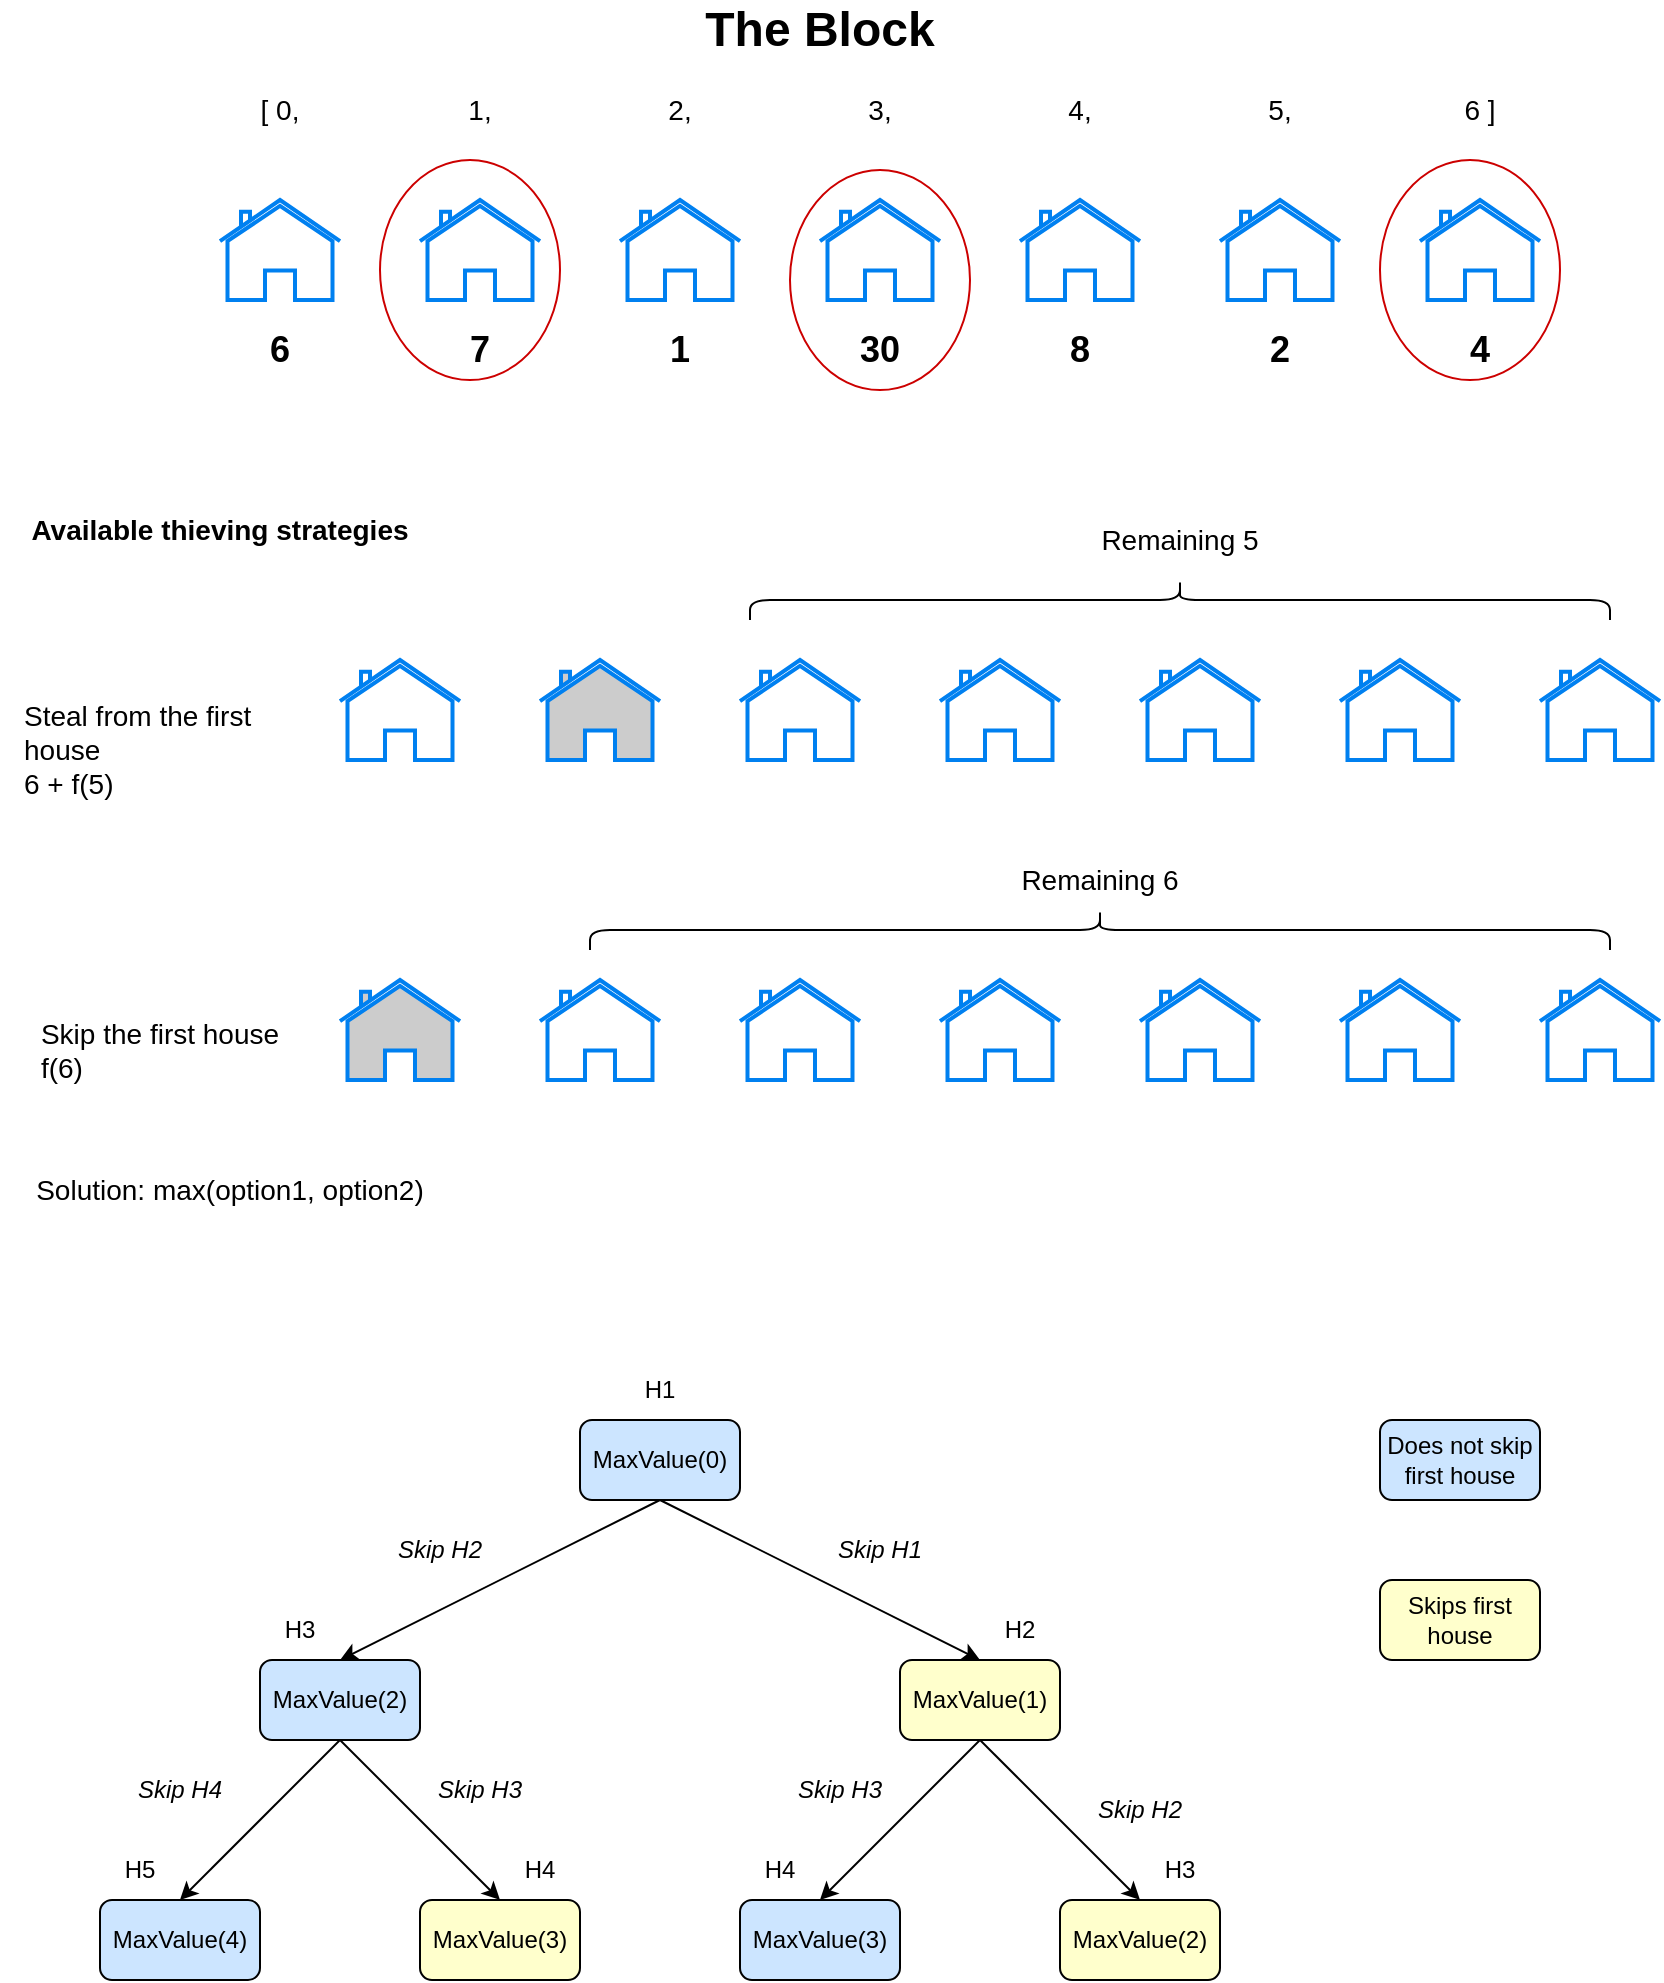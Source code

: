 <mxfile version="22.1.18" type="device">
  <diagram name="Page-1" id="ESasSLX2_qwE582Av_hp">
    <mxGraphModel dx="1242" dy="2201" grid="1" gridSize="10" guides="1" tooltips="1" connect="1" arrows="1" fold="1" page="1" pageScale="1" pageWidth="850" pageHeight="1100" math="0" shadow="0">
      <root>
        <mxCell id="0" />
        <mxCell id="1" parent="0" />
        <mxCell id="V6knezV7HBV5Vt1ftG3A-1" value="" style="html=1;verticalLabelPosition=bottom;align=center;labelBackgroundColor=#ffffff;verticalAlign=top;strokeWidth=2;strokeColor=#0080F0;shadow=0;dashed=0;shape=mxgraph.ios7.icons.home;" parent="1" vertex="1">
          <mxGeometry x="120" y="70" width="60" height="50" as="geometry" />
        </mxCell>
        <mxCell id="V6knezV7HBV5Vt1ftG3A-2" value="" style="html=1;verticalLabelPosition=bottom;align=center;labelBackgroundColor=#ffffff;verticalAlign=top;strokeWidth=2;strokeColor=#0080F0;shadow=0;dashed=0;shape=mxgraph.ios7.icons.home;" parent="1" vertex="1">
          <mxGeometry x="720" y="70" width="60" height="50" as="geometry" />
        </mxCell>
        <mxCell id="V6knezV7HBV5Vt1ftG3A-3" value="" style="html=1;verticalLabelPosition=bottom;align=center;labelBackgroundColor=#ffffff;verticalAlign=top;strokeWidth=2;strokeColor=#0080F0;shadow=0;dashed=0;shape=mxgraph.ios7.icons.home;" parent="1" vertex="1">
          <mxGeometry x="220" y="70" width="60" height="50" as="geometry" />
        </mxCell>
        <mxCell id="V6knezV7HBV5Vt1ftG3A-4" value="" style="html=1;verticalLabelPosition=bottom;align=center;labelBackgroundColor=#ffffff;verticalAlign=top;strokeWidth=2;strokeColor=#0080F0;shadow=0;dashed=0;shape=mxgraph.ios7.icons.home;" parent="1" vertex="1">
          <mxGeometry x="320" y="70" width="60" height="50" as="geometry" />
        </mxCell>
        <mxCell id="V6knezV7HBV5Vt1ftG3A-5" value="" style="html=1;verticalLabelPosition=bottom;align=center;labelBackgroundColor=#ffffff;verticalAlign=top;strokeWidth=2;strokeColor=#0080F0;shadow=0;dashed=0;shape=mxgraph.ios7.icons.home;" parent="1" vertex="1">
          <mxGeometry x="420" y="70" width="60" height="50" as="geometry" />
        </mxCell>
        <mxCell id="V6knezV7HBV5Vt1ftG3A-6" value="" style="html=1;verticalLabelPosition=bottom;align=center;labelBackgroundColor=#ffffff;verticalAlign=top;strokeWidth=2;strokeColor=#0080F0;shadow=0;dashed=0;shape=mxgraph.ios7.icons.home;" parent="1" vertex="1">
          <mxGeometry x="520" y="70" width="60" height="50" as="geometry" />
        </mxCell>
        <mxCell id="V6knezV7HBV5Vt1ftG3A-7" value="" style="html=1;verticalLabelPosition=bottom;align=center;labelBackgroundColor=#ffffff;verticalAlign=top;strokeWidth=2;strokeColor=#0080F0;shadow=0;dashed=0;shape=mxgraph.ios7.icons.home;" parent="1" vertex="1">
          <mxGeometry x="620" y="70" width="60" height="50" as="geometry" />
        </mxCell>
        <mxCell id="V6knezV7HBV5Vt1ftG3A-8" value="&lt;b&gt;&lt;font style=&quot;font-size: 18px;&quot;&gt;6&lt;/font&gt;&lt;/b&gt;" style="text;html=1;strokeColor=none;fillColor=none;align=center;verticalAlign=middle;whiteSpace=wrap;rounded=0;" parent="1" vertex="1">
          <mxGeometry x="120" y="130" width="60" height="30" as="geometry" />
        </mxCell>
        <mxCell id="V6knezV7HBV5Vt1ftG3A-11" value="&lt;b&gt;&lt;font style=&quot;font-size: 18px;&quot;&gt;7&lt;/font&gt;&lt;/b&gt;" style="text;html=1;strokeColor=none;fillColor=none;align=center;verticalAlign=middle;whiteSpace=wrap;rounded=0;" parent="1" vertex="1">
          <mxGeometry x="220" y="130" width="60" height="30" as="geometry" />
        </mxCell>
        <mxCell id="V6knezV7HBV5Vt1ftG3A-12" value="&lt;b&gt;&lt;font style=&quot;font-size: 18px;&quot;&gt;1&lt;/font&gt;&lt;/b&gt;" style="text;html=1;strokeColor=none;fillColor=none;align=center;verticalAlign=middle;whiteSpace=wrap;rounded=0;" parent="1" vertex="1">
          <mxGeometry x="320" y="130" width="60" height="30" as="geometry" />
        </mxCell>
        <mxCell id="V6knezV7HBV5Vt1ftG3A-13" value="&lt;b&gt;&lt;font style=&quot;font-size: 18px;&quot;&gt;30&lt;/font&gt;&lt;/b&gt;" style="text;html=1;strokeColor=none;fillColor=none;align=center;verticalAlign=middle;whiteSpace=wrap;rounded=0;" parent="1" vertex="1">
          <mxGeometry x="420" y="130" width="60" height="30" as="geometry" />
        </mxCell>
        <mxCell id="V6knezV7HBV5Vt1ftG3A-14" value="&lt;b&gt;&lt;font style=&quot;font-size: 18px;&quot;&gt;8&lt;/font&gt;&lt;/b&gt;" style="text;html=1;strokeColor=none;fillColor=none;align=center;verticalAlign=middle;whiteSpace=wrap;rounded=0;" parent="1" vertex="1">
          <mxGeometry x="520" y="130" width="60" height="30" as="geometry" />
        </mxCell>
        <mxCell id="V6knezV7HBV5Vt1ftG3A-15" value="&lt;b&gt;&lt;font style=&quot;font-size: 18px;&quot;&gt;2&lt;/font&gt;&lt;/b&gt;" style="text;html=1;strokeColor=none;fillColor=none;align=center;verticalAlign=middle;whiteSpace=wrap;rounded=0;" parent="1" vertex="1">
          <mxGeometry x="620" y="130" width="60" height="30" as="geometry" />
        </mxCell>
        <mxCell id="V6knezV7HBV5Vt1ftG3A-16" value="&lt;b&gt;&lt;font style=&quot;font-size: 18px;&quot;&gt;4&lt;/font&gt;&lt;/b&gt;" style="text;html=1;strokeColor=none;fillColor=none;align=center;verticalAlign=middle;whiteSpace=wrap;rounded=0;" parent="1" vertex="1">
          <mxGeometry x="720" y="130" width="60" height="30" as="geometry" />
        </mxCell>
        <mxCell id="V6knezV7HBV5Vt1ftG3A-17" value="&lt;font style=&quot;font-size: 24px;&quot;&gt;&lt;b&gt;The Block&lt;/b&gt;&lt;/font&gt;" style="text;html=1;strokeColor=none;fillColor=none;align=center;verticalAlign=middle;whiteSpace=wrap;rounded=0;" parent="1" vertex="1">
          <mxGeometry x="340" y="-30" width="160" height="30" as="geometry" />
        </mxCell>
        <mxCell id="V6knezV7HBV5Vt1ftG3A-18" value="&lt;font style=&quot;font-size: 14px;&quot;&gt;&lt;b&gt;Available thieving strategies&lt;/b&gt;&lt;/font&gt;" style="text;html=1;strokeColor=none;fillColor=none;align=center;verticalAlign=middle;whiteSpace=wrap;rounded=0;" parent="1" vertex="1">
          <mxGeometry x="20" y="220" width="200" height="30" as="geometry" />
        </mxCell>
        <mxCell id="V6knezV7HBV5Vt1ftG3A-19" value="" style="html=1;verticalLabelPosition=bottom;align=center;labelBackgroundColor=#ffffff;verticalAlign=top;strokeWidth=2;strokeColor=#0080F0;shadow=0;dashed=0;shape=mxgraph.ios7.icons.home;" parent="1" vertex="1">
          <mxGeometry x="180" y="300" width="60" height="50" as="geometry" />
        </mxCell>
        <mxCell id="V6knezV7HBV5Vt1ftG3A-20" value="" style="html=1;verticalLabelPosition=bottom;align=center;labelBackgroundColor=#ffffff;verticalAlign=top;strokeWidth=2;strokeColor=#0080F0;shadow=0;dashed=0;shape=mxgraph.ios7.icons.home;" parent="1" vertex="1">
          <mxGeometry x="780" y="300" width="60" height="50" as="geometry" />
        </mxCell>
        <mxCell id="V6knezV7HBV5Vt1ftG3A-21" value="" style="html=1;verticalLabelPosition=bottom;align=center;labelBackgroundColor=#ffffff;verticalAlign=top;strokeWidth=2;strokeColor=#0080F0;shadow=0;dashed=0;shape=mxgraph.ios7.icons.home;fillColor=#CCCCCC;" parent="1" vertex="1">
          <mxGeometry x="280" y="300" width="60" height="50" as="geometry" />
        </mxCell>
        <mxCell id="V6knezV7HBV5Vt1ftG3A-22" value="" style="html=1;verticalLabelPosition=bottom;align=center;labelBackgroundColor=#ffffff;verticalAlign=top;strokeWidth=2;strokeColor=#0080F0;shadow=0;dashed=0;shape=mxgraph.ios7.icons.home;" parent="1" vertex="1">
          <mxGeometry x="380" y="300" width="60" height="50" as="geometry" />
        </mxCell>
        <mxCell id="V6knezV7HBV5Vt1ftG3A-23" value="" style="html=1;verticalLabelPosition=bottom;align=center;labelBackgroundColor=#ffffff;verticalAlign=top;strokeWidth=2;strokeColor=#0080F0;shadow=0;dashed=0;shape=mxgraph.ios7.icons.home;" parent="1" vertex="1">
          <mxGeometry x="480" y="300" width="60" height="50" as="geometry" />
        </mxCell>
        <mxCell id="V6knezV7HBV5Vt1ftG3A-24" value="" style="html=1;verticalLabelPosition=bottom;align=center;labelBackgroundColor=#ffffff;verticalAlign=top;strokeWidth=2;strokeColor=#0080F0;shadow=0;dashed=0;shape=mxgraph.ios7.icons.home;" parent="1" vertex="1">
          <mxGeometry x="580" y="300" width="60" height="50" as="geometry" />
        </mxCell>
        <mxCell id="V6knezV7HBV5Vt1ftG3A-25" value="" style="html=1;verticalLabelPosition=bottom;align=center;labelBackgroundColor=#ffffff;verticalAlign=top;strokeWidth=2;strokeColor=#0080F0;shadow=0;dashed=0;shape=mxgraph.ios7.icons.home;" parent="1" vertex="1">
          <mxGeometry x="680" y="300" width="60" height="50" as="geometry" />
        </mxCell>
        <mxCell id="V6knezV7HBV5Vt1ftG3A-26" value="" style="html=1;verticalLabelPosition=bottom;align=center;labelBackgroundColor=#ffffff;verticalAlign=top;strokeWidth=2;strokeColor=#0080F0;shadow=0;dashed=0;shape=mxgraph.ios7.icons.home;fillColor=#CCCCCC;" parent="1" vertex="1">
          <mxGeometry x="180" y="460" width="60" height="50" as="geometry" />
        </mxCell>
        <mxCell id="V6knezV7HBV5Vt1ftG3A-27" value="" style="html=1;verticalLabelPosition=bottom;align=center;labelBackgroundColor=#ffffff;verticalAlign=top;strokeWidth=2;strokeColor=#0080F0;shadow=0;dashed=0;shape=mxgraph.ios7.icons.home;" parent="1" vertex="1">
          <mxGeometry x="780" y="460" width="60" height="50" as="geometry" />
        </mxCell>
        <mxCell id="V6knezV7HBV5Vt1ftG3A-28" value="" style="html=1;verticalLabelPosition=bottom;align=center;labelBackgroundColor=#ffffff;verticalAlign=top;strokeWidth=2;strokeColor=#0080F0;shadow=0;dashed=0;shape=mxgraph.ios7.icons.home;" parent="1" vertex="1">
          <mxGeometry x="280" y="460" width="60" height="50" as="geometry" />
        </mxCell>
        <mxCell id="V6knezV7HBV5Vt1ftG3A-29" value="" style="html=1;verticalLabelPosition=bottom;align=center;labelBackgroundColor=#ffffff;verticalAlign=top;strokeWidth=2;strokeColor=#0080F0;shadow=0;dashed=0;shape=mxgraph.ios7.icons.home;" parent="1" vertex="1">
          <mxGeometry x="380" y="460" width="60" height="50" as="geometry" />
        </mxCell>
        <mxCell id="V6knezV7HBV5Vt1ftG3A-30" value="" style="html=1;verticalLabelPosition=bottom;align=center;labelBackgroundColor=#ffffff;verticalAlign=top;strokeWidth=2;strokeColor=#0080F0;shadow=0;dashed=0;shape=mxgraph.ios7.icons.home;" parent="1" vertex="1">
          <mxGeometry x="480" y="460" width="60" height="50" as="geometry" />
        </mxCell>
        <mxCell id="V6knezV7HBV5Vt1ftG3A-31" value="" style="html=1;verticalLabelPosition=bottom;align=center;labelBackgroundColor=#ffffff;verticalAlign=top;strokeWidth=2;strokeColor=#0080F0;shadow=0;dashed=0;shape=mxgraph.ios7.icons.home;" parent="1" vertex="1">
          <mxGeometry x="580" y="460" width="60" height="50" as="geometry" />
        </mxCell>
        <mxCell id="V6knezV7HBV5Vt1ftG3A-32" value="" style="html=1;verticalLabelPosition=bottom;align=center;labelBackgroundColor=#ffffff;verticalAlign=top;strokeWidth=2;strokeColor=#0080F0;shadow=0;dashed=0;shape=mxgraph.ios7.icons.home;" parent="1" vertex="1">
          <mxGeometry x="680" y="460" width="60" height="50" as="geometry" />
        </mxCell>
        <mxCell id="V6knezV7HBV5Vt1ftG3A-34" value="&lt;span style=&quot;font-size: 14px;&quot;&gt;Solution: max(option1, option2)&lt;br&gt;&lt;/span&gt;" style="text;html=1;strokeColor=none;fillColor=none;align=center;verticalAlign=middle;whiteSpace=wrap;rounded=0;" parent="1" vertex="1">
          <mxGeometry x="20" y="540" width="210" height="50" as="geometry" />
        </mxCell>
        <mxCell id="V6knezV7HBV5Vt1ftG3A-35" value="&lt;span style=&quot;font-size: 14px;&quot;&gt;Steal from the first house&lt;br&gt;6 + f(5)&lt;/span&gt;" style="text;html=1;strokeColor=none;fillColor=none;align=left;verticalAlign=middle;whiteSpace=wrap;rounded=0;" parent="1" vertex="1">
          <mxGeometry x="20" y="320" width="120" height="50" as="geometry" />
        </mxCell>
        <mxCell id="V6knezV7HBV5Vt1ftG3A-36" value="" style="shape=curlyBracket;whiteSpace=wrap;html=1;rounded=1;flipH=1;labelPosition=right;verticalLabelPosition=middle;align=left;verticalAlign=middle;rotation=-90;" parent="1" vertex="1">
          <mxGeometry x="590" y="55" width="20" height="430" as="geometry" />
        </mxCell>
        <mxCell id="V6knezV7HBV5Vt1ftG3A-37" value="" style="shape=curlyBracket;whiteSpace=wrap;html=1;rounded=1;flipH=1;labelPosition=right;verticalLabelPosition=middle;align=left;verticalAlign=middle;rotation=-90;" parent="1" vertex="1">
          <mxGeometry x="550" y="180" width="20" height="510" as="geometry" />
        </mxCell>
        <mxCell id="V6knezV7HBV5Vt1ftG3A-39" value="&lt;span style=&quot;font-size: 14px;&quot;&gt;Remaining 6&lt;/span&gt;" style="text;html=1;strokeColor=none;fillColor=none;align=center;verticalAlign=middle;whiteSpace=wrap;rounded=0;" parent="1" vertex="1">
          <mxGeometry x="480" y="400" width="160" height="20" as="geometry" />
        </mxCell>
        <mxCell id="V6knezV7HBV5Vt1ftG3A-40" value="&lt;span style=&quot;font-size: 14px;&quot;&gt;Remaining 5&lt;/span&gt;" style="text;html=1;strokeColor=none;fillColor=none;align=center;verticalAlign=middle;whiteSpace=wrap;rounded=0;" parent="1" vertex="1">
          <mxGeometry x="520" y="230" width="160" height="20" as="geometry" />
        </mxCell>
        <mxCell id="V6knezV7HBV5Vt1ftG3A-41" value="&lt;div style=&quot;text-align: left;&quot;&gt;&lt;span style=&quot;font-size: 14px; background-color: initial;&quot;&gt;Skip the first house&lt;/span&gt;&lt;/div&gt;&lt;span style=&quot;font-size: 14px;&quot;&gt;&lt;div style=&quot;text-align: left;&quot;&gt;&lt;span style=&quot;background-color: initial;&quot;&gt;f(6)&lt;/span&gt;&lt;/div&gt;&lt;/span&gt;" style="text;html=1;strokeColor=none;fillColor=none;align=center;verticalAlign=middle;whiteSpace=wrap;rounded=0;" parent="1" vertex="1">
          <mxGeometry x="10" y="470" width="160" height="50" as="geometry" />
        </mxCell>
        <mxCell id="V6knezV7HBV5Vt1ftG3A-51" style="rounded=0;orthogonalLoop=1;jettySize=auto;html=1;exitX=0.5;exitY=1;exitDx=0;exitDy=0;entryX=0.5;entryY=0;entryDx=0;entryDy=0;" parent="1" source="V6knezV7HBV5Vt1ftG3A-42" target="V6knezV7HBV5Vt1ftG3A-43" edge="1">
          <mxGeometry relative="1" as="geometry" />
        </mxCell>
        <mxCell id="V6knezV7HBV5Vt1ftG3A-52" style="rounded=0;orthogonalLoop=1;jettySize=auto;html=1;exitX=0.5;exitY=1;exitDx=0;exitDy=0;entryX=0.5;entryY=0;entryDx=0;entryDy=0;" parent="1" source="V6knezV7HBV5Vt1ftG3A-42" target="V6knezV7HBV5Vt1ftG3A-44" edge="1">
          <mxGeometry relative="1" as="geometry" />
        </mxCell>
        <mxCell id="V6knezV7HBV5Vt1ftG3A-42" value="MaxValue(0)" style="rounded=1;whiteSpace=wrap;html=1;align=center;fillColor=#CCE5FF;" parent="1" vertex="1">
          <mxGeometry x="300" y="680" width="80" height="40" as="geometry" />
        </mxCell>
        <mxCell id="V6knezV7HBV5Vt1ftG3A-53" style="rounded=0;orthogonalLoop=1;jettySize=auto;html=1;exitX=0.5;exitY=1;exitDx=0;exitDy=0;entryX=0.5;entryY=0;entryDx=0;entryDy=0;" parent="1" source="V6knezV7HBV5Vt1ftG3A-43" target="V6knezV7HBV5Vt1ftG3A-45" edge="1">
          <mxGeometry relative="1" as="geometry" />
        </mxCell>
        <mxCell id="V6knezV7HBV5Vt1ftG3A-54" style="rounded=0;orthogonalLoop=1;jettySize=auto;html=1;exitX=0.5;exitY=1;exitDx=0;exitDy=0;entryX=0.5;entryY=0;entryDx=0;entryDy=0;" parent="1" source="V6knezV7HBV5Vt1ftG3A-43" target="V6knezV7HBV5Vt1ftG3A-48" edge="1">
          <mxGeometry relative="1" as="geometry" />
        </mxCell>
        <mxCell id="V6knezV7HBV5Vt1ftG3A-43" value="MaxValue(2)" style="rounded=1;whiteSpace=wrap;html=1;align=center;fillColor=#CCE5FF;" parent="1" vertex="1">
          <mxGeometry x="140" y="800" width="80" height="40" as="geometry" />
        </mxCell>
        <mxCell id="V6knezV7HBV5Vt1ftG3A-55" style="rounded=0;orthogonalLoop=1;jettySize=auto;html=1;exitX=0.5;exitY=1;exitDx=0;exitDy=0;entryX=0.5;entryY=0;entryDx=0;entryDy=0;" parent="1" source="V6knezV7HBV5Vt1ftG3A-44" target="V6knezV7HBV5Vt1ftG3A-49" edge="1">
          <mxGeometry relative="1" as="geometry" />
        </mxCell>
        <mxCell id="V6knezV7HBV5Vt1ftG3A-56" style="rounded=0;orthogonalLoop=1;jettySize=auto;html=1;exitX=0.5;exitY=1;exitDx=0;exitDy=0;entryX=0.5;entryY=0;entryDx=0;entryDy=0;" parent="1" source="V6knezV7HBV5Vt1ftG3A-44" target="V6knezV7HBV5Vt1ftG3A-46" edge="1">
          <mxGeometry relative="1" as="geometry" />
        </mxCell>
        <mxCell id="V6knezV7HBV5Vt1ftG3A-44" value="MaxValue(1)" style="rounded=1;whiteSpace=wrap;html=1;align=center;fillColor=#FFFFCC;" parent="1" vertex="1">
          <mxGeometry x="460" y="800" width="80" height="40" as="geometry" />
        </mxCell>
        <mxCell id="V6knezV7HBV5Vt1ftG3A-45" value="MaxValue(4)" style="rounded=1;whiteSpace=wrap;html=1;align=center;fillColor=#CCE5FF;" parent="1" vertex="1">
          <mxGeometry x="60" y="920" width="80" height="40" as="geometry" />
        </mxCell>
        <mxCell id="V6knezV7HBV5Vt1ftG3A-46" value="MaxValue(2)" style="rounded=1;whiteSpace=wrap;html=1;align=center;fillColor=#FFFFCC;" parent="1" vertex="1">
          <mxGeometry x="540" y="920" width="80" height="40" as="geometry" />
        </mxCell>
        <mxCell id="V6knezV7HBV5Vt1ftG3A-47" value="Does not skip first house" style="rounded=1;whiteSpace=wrap;html=1;align=center;fillColor=#CCE5FF;" parent="1" vertex="1">
          <mxGeometry x="700" y="680" width="80" height="40" as="geometry" />
        </mxCell>
        <mxCell id="V6knezV7HBV5Vt1ftG3A-48" value="MaxValue(3)" style="rounded=1;whiteSpace=wrap;html=1;align=center;fillColor=#FFFFCC;" parent="1" vertex="1">
          <mxGeometry x="220" y="920" width="80" height="40" as="geometry" />
        </mxCell>
        <mxCell id="V6knezV7HBV5Vt1ftG3A-49" value="MaxValue(3)" style="rounded=1;whiteSpace=wrap;html=1;align=center;fillColor=#CCE5FF;" parent="1" vertex="1">
          <mxGeometry x="380" y="920" width="80" height="40" as="geometry" />
        </mxCell>
        <mxCell id="V6knezV7HBV5Vt1ftG3A-57" value="Skips first house" style="rounded=1;whiteSpace=wrap;html=1;align=center;fillColor=#FFFFCC;" parent="1" vertex="1">
          <mxGeometry x="700" y="760" width="80" height="40" as="geometry" />
        </mxCell>
        <mxCell id="V6knezV7HBV5Vt1ftG3A-58" value="H1" style="text;html=1;strokeColor=none;fillColor=none;align=center;verticalAlign=middle;whiteSpace=wrap;rounded=0;" parent="1" vertex="1">
          <mxGeometry x="320" y="650" width="40" height="30" as="geometry" />
        </mxCell>
        <mxCell id="V6knezV7HBV5Vt1ftG3A-59" value="H3" style="text;html=1;strokeColor=none;fillColor=none;align=center;verticalAlign=middle;whiteSpace=wrap;rounded=0;" parent="1" vertex="1">
          <mxGeometry x="580" y="890" width="40" height="30" as="geometry" />
        </mxCell>
        <mxCell id="V6knezV7HBV5Vt1ftG3A-60" value="H4" style="text;html=1;strokeColor=none;fillColor=none;align=center;verticalAlign=middle;whiteSpace=wrap;rounded=0;" parent="1" vertex="1">
          <mxGeometry x="380" y="890" width="40" height="30" as="geometry" />
        </mxCell>
        <mxCell id="V6knezV7HBV5Vt1ftG3A-61" value="H4" style="text;html=1;strokeColor=none;fillColor=none;align=center;verticalAlign=middle;whiteSpace=wrap;rounded=0;" parent="1" vertex="1">
          <mxGeometry x="260" y="890" width="40" height="30" as="geometry" />
        </mxCell>
        <mxCell id="V6knezV7HBV5Vt1ftG3A-62" value="H5" style="text;html=1;strokeColor=none;fillColor=none;align=center;verticalAlign=middle;whiteSpace=wrap;rounded=0;" parent="1" vertex="1">
          <mxGeometry x="60" y="890" width="40" height="30" as="geometry" />
        </mxCell>
        <mxCell id="V6knezV7HBV5Vt1ftG3A-63" value="H2" style="text;html=1;strokeColor=none;fillColor=none;align=center;verticalAlign=middle;whiteSpace=wrap;rounded=0;" parent="1" vertex="1">
          <mxGeometry x="500" y="770" width="40" height="30" as="geometry" />
        </mxCell>
        <mxCell id="V6knezV7HBV5Vt1ftG3A-64" value="H3" style="text;html=1;strokeColor=none;fillColor=none;align=center;verticalAlign=middle;whiteSpace=wrap;rounded=0;" parent="1" vertex="1">
          <mxGeometry x="140" y="770" width="40" height="30" as="geometry" />
        </mxCell>
        <mxCell id="V6knezV7HBV5Vt1ftG3A-65" value="&lt;i&gt;Skip H3&lt;/i&gt;" style="text;html=1;strokeColor=none;fillColor=none;align=center;verticalAlign=middle;whiteSpace=wrap;rounded=0;" parent="1" vertex="1">
          <mxGeometry x="220" y="850" width="60" height="30" as="geometry" />
        </mxCell>
        <mxCell id="V6knezV7HBV5Vt1ftG3A-66" value="&lt;i&gt;Skip H4&lt;/i&gt;" style="text;html=1;strokeColor=none;fillColor=none;align=center;verticalAlign=middle;whiteSpace=wrap;rounded=0;" parent="1" vertex="1">
          <mxGeometry x="70" y="850" width="60" height="30" as="geometry" />
        </mxCell>
        <mxCell id="V6knezV7HBV5Vt1ftG3A-67" value="&lt;i&gt;Skip H3&lt;/i&gt;" style="text;html=1;strokeColor=none;fillColor=none;align=center;verticalAlign=middle;whiteSpace=wrap;rounded=0;" parent="1" vertex="1">
          <mxGeometry x="400" y="850" width="60" height="30" as="geometry" />
        </mxCell>
        <mxCell id="V6knezV7HBV5Vt1ftG3A-68" value="&lt;i&gt;Skip H2&lt;/i&gt;" style="text;html=1;strokeColor=none;fillColor=none;align=center;verticalAlign=middle;whiteSpace=wrap;rounded=0;" parent="1" vertex="1">
          <mxGeometry x="550" y="860" width="60" height="30" as="geometry" />
        </mxCell>
        <mxCell id="V6knezV7HBV5Vt1ftG3A-69" value="&lt;i&gt;Skip H1&lt;/i&gt;" style="text;html=1;strokeColor=none;fillColor=none;align=center;verticalAlign=middle;whiteSpace=wrap;rounded=0;" parent="1" vertex="1">
          <mxGeometry x="420" y="730" width="60" height="30" as="geometry" />
        </mxCell>
        <mxCell id="V6knezV7HBV5Vt1ftG3A-70" value="&lt;i&gt;Skip H2&lt;/i&gt;" style="text;html=1;strokeColor=none;fillColor=none;align=center;verticalAlign=middle;whiteSpace=wrap;rounded=0;" parent="1" vertex="1">
          <mxGeometry x="200" y="730" width="60" height="30" as="geometry" />
        </mxCell>
        <mxCell id="WJY-mWX5D2TMFrCSwzIJ-1" value="" style="ellipse;whiteSpace=wrap;html=1;fillColor=none;strokeColor=#CC0000;" vertex="1" parent="1">
          <mxGeometry x="200" y="50" width="90" height="110" as="geometry" />
        </mxCell>
        <mxCell id="WJY-mWX5D2TMFrCSwzIJ-2" value="" style="ellipse;whiteSpace=wrap;html=1;fillColor=none;strokeColor=#CC0000;" vertex="1" parent="1">
          <mxGeometry x="405" y="55" width="90" height="110" as="geometry" />
        </mxCell>
        <mxCell id="WJY-mWX5D2TMFrCSwzIJ-3" value="" style="ellipse;whiteSpace=wrap;html=1;fillColor=none;strokeColor=#CC0000;" vertex="1" parent="1">
          <mxGeometry x="700" y="50" width="90" height="110" as="geometry" />
        </mxCell>
        <mxCell id="WJY-mWX5D2TMFrCSwzIJ-4" value="&lt;font style=&quot;font-size: 14px;&quot;&gt;[ 0,&lt;/font&gt;" style="text;html=1;strokeColor=none;fillColor=none;align=center;verticalAlign=middle;whiteSpace=wrap;rounded=0;" vertex="1" parent="1">
          <mxGeometry x="120" y="10" width="60" height="30" as="geometry" />
        </mxCell>
        <mxCell id="WJY-mWX5D2TMFrCSwzIJ-5" value="&lt;font style=&quot;font-size: 14px;&quot;&gt;1,&lt;/font&gt;" style="text;html=1;strokeColor=none;fillColor=none;align=center;verticalAlign=middle;whiteSpace=wrap;rounded=0;" vertex="1" parent="1">
          <mxGeometry x="220" y="10" width="60" height="30" as="geometry" />
        </mxCell>
        <mxCell id="WJY-mWX5D2TMFrCSwzIJ-6" value="&lt;font style=&quot;font-size: 14px;&quot;&gt;2,&lt;/font&gt;" style="text;html=1;strokeColor=none;fillColor=none;align=center;verticalAlign=middle;whiteSpace=wrap;rounded=0;" vertex="1" parent="1">
          <mxGeometry x="320" y="10" width="60" height="30" as="geometry" />
        </mxCell>
        <mxCell id="WJY-mWX5D2TMFrCSwzIJ-7" value="&lt;font style=&quot;font-size: 14px;&quot;&gt;3,&lt;/font&gt;" style="text;html=1;strokeColor=none;fillColor=none;align=center;verticalAlign=middle;whiteSpace=wrap;rounded=0;" vertex="1" parent="1">
          <mxGeometry x="420" y="10" width="60" height="30" as="geometry" />
        </mxCell>
        <mxCell id="WJY-mWX5D2TMFrCSwzIJ-8" value="&lt;font style=&quot;font-size: 14px;&quot;&gt;4,&lt;/font&gt;" style="text;html=1;strokeColor=none;fillColor=none;align=center;verticalAlign=middle;whiteSpace=wrap;rounded=0;" vertex="1" parent="1">
          <mxGeometry x="520" y="10" width="60" height="30" as="geometry" />
        </mxCell>
        <mxCell id="WJY-mWX5D2TMFrCSwzIJ-9" value="&lt;font style=&quot;font-size: 14px;&quot;&gt;5,&lt;/font&gt;" style="text;html=1;strokeColor=none;fillColor=none;align=center;verticalAlign=middle;whiteSpace=wrap;rounded=0;" vertex="1" parent="1">
          <mxGeometry x="620" y="10" width="60" height="30" as="geometry" />
        </mxCell>
        <mxCell id="WJY-mWX5D2TMFrCSwzIJ-10" value="&lt;font style=&quot;font-size: 14px;&quot;&gt;6 ]&lt;/font&gt;" style="text;html=1;strokeColor=none;fillColor=none;align=center;verticalAlign=middle;whiteSpace=wrap;rounded=0;" vertex="1" parent="1">
          <mxGeometry x="720" y="10" width="60" height="30" as="geometry" />
        </mxCell>
      </root>
    </mxGraphModel>
  </diagram>
</mxfile>
